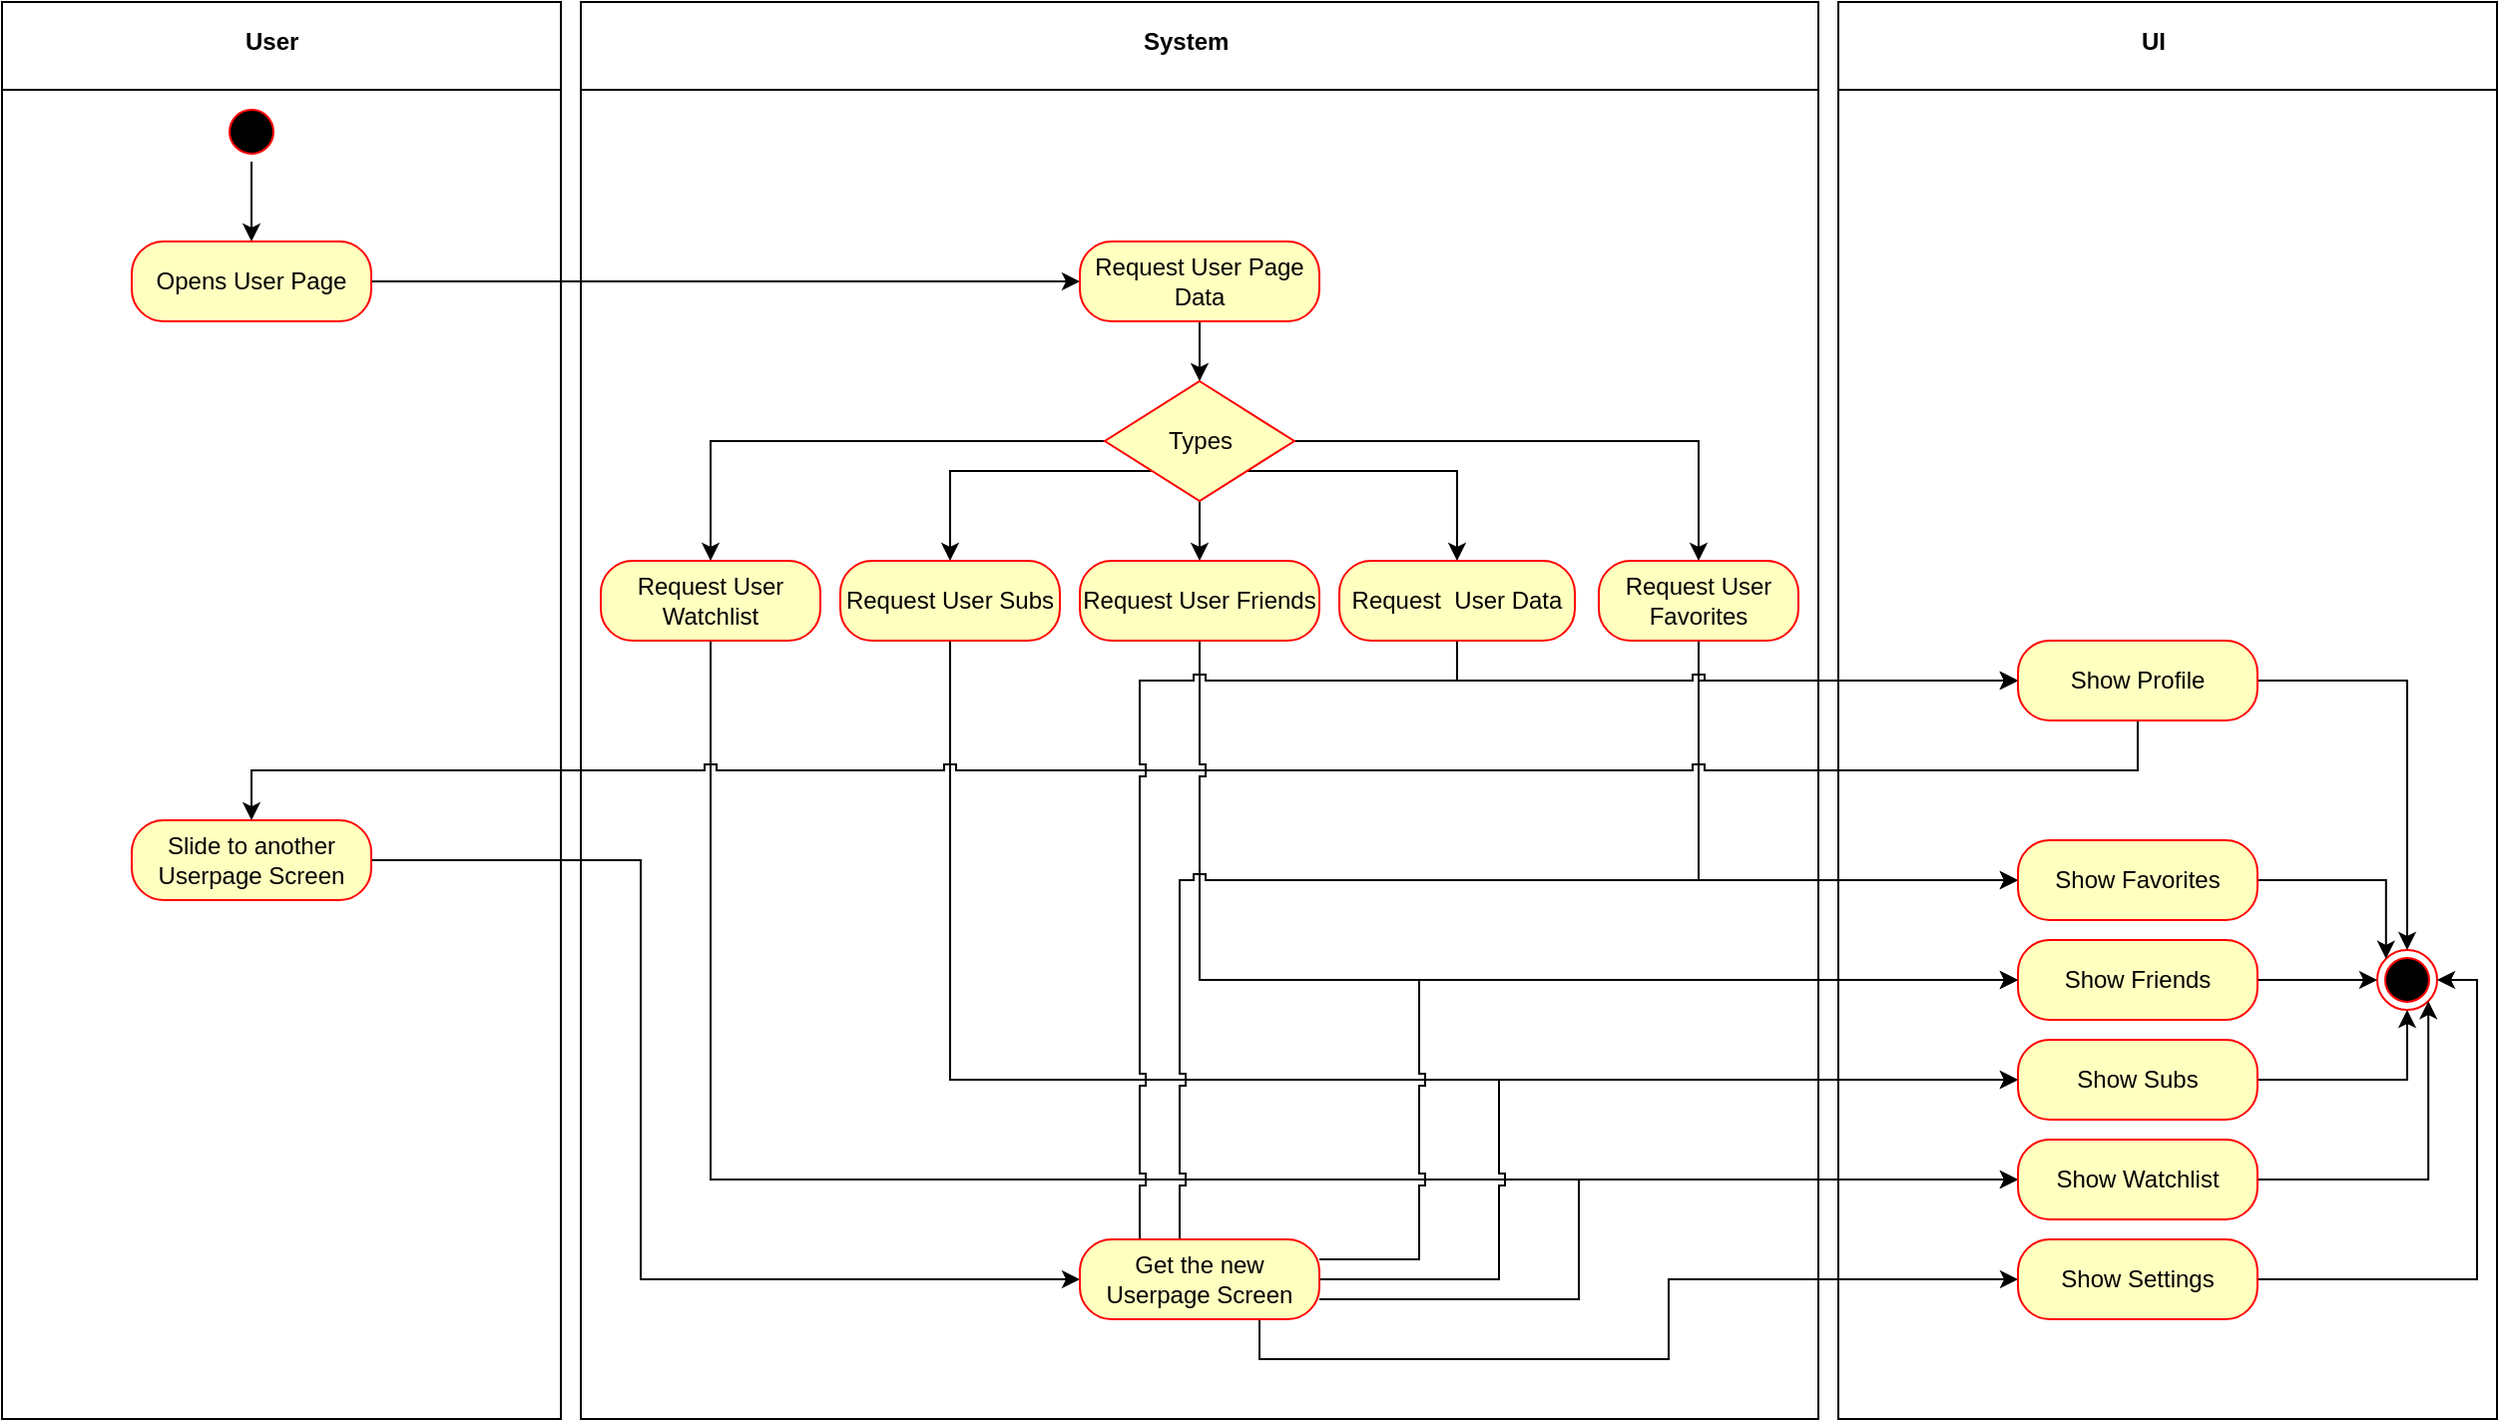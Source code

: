 <mxfile version="13.4.2" type="device"><diagram id="ZfzqjiI3UMf1jPp71bGF" name="Page-1"><mxGraphModel dx="2062" dy="1116" grid="1" gridSize="10" guides="1" tooltips="1" connect="1" arrows="1" fold="1" page="1" pageScale="1" pageWidth="583" pageHeight="827" math="0" shadow="0"><root><mxCell id="0"/><mxCell id="1" parent="0"/><mxCell id="Qbab9o7QcBTbbZ40InN3-18" value="" style="shape=internalStorage;whiteSpace=wrap;html=1;backgroundOutline=1;dx=0;dy=44;" parent="1" vertex="1"><mxGeometry width="280" height="710" as="geometry"/></mxCell><mxCell id="Qbab9o7QcBTbbZ40InN3-19" value="&lt;b&gt;User&lt;/b&gt;" style="text;html=1;resizable=0;points=[];autosize=1;align=left;verticalAlign=top;spacingTop=-4;" parent="1" vertex="1"><mxGeometry x="120" y="10" width="40" height="20" as="geometry"/></mxCell><mxCell id="Qbab9o7QcBTbbZ40InN3-22" value="" style="shape=internalStorage;whiteSpace=wrap;html=1;backgroundOutline=1;dx=0;dy=44;" parent="1" vertex="1"><mxGeometry x="290" width="620" height="710" as="geometry"/></mxCell><mxCell id="Qbab9o7QcBTbbZ40InN3-24" value="" style="shape=internalStorage;whiteSpace=wrap;html=1;backgroundOutline=1;dx=0;dy=44;" parent="1" vertex="1"><mxGeometry x="920" width="330" height="710" as="geometry"/></mxCell><mxCell id="Qbab9o7QcBTbbZ40InN3-25" value="&lt;b&gt;System&lt;/b&gt;" style="text;html=1;resizable=0;points=[];autosize=1;align=left;verticalAlign=top;spacingTop=-4;" parent="1" vertex="1"><mxGeometry x="570" y="10" width="60" height="20" as="geometry"/></mxCell><mxCell id="Qbab9o7QcBTbbZ40InN3-67" style="edgeStyle=orthogonalEdgeStyle;rounded=0;orthogonalLoop=1;jettySize=auto;html=1;exitX=0.5;exitY=1;exitDx=0;exitDy=0;entryX=0.5;entryY=0;entryDx=0;entryDy=0;" parent="1" source="Qbab9o7QcBTbbZ40InN3-26" target="Qbab9o7QcBTbbZ40InN3-63" edge="1"><mxGeometry relative="1" as="geometry"/></mxCell><mxCell id="Qbab9o7QcBTbbZ40InN3-26" value="" style="ellipse;html=1;shape=startState;fillColor=#000000;strokeColor=#ff0000;" parent="1" vertex="1"><mxGeometry x="110" y="50" width="30" height="30" as="geometry"/></mxCell><mxCell id="Qbab9o7QcBTbbZ40InN3-27" value="" style="ellipse;html=1;shape=endState;fillColor=#000000;strokeColor=#ff0000;" parent="1" vertex="1"><mxGeometry x="1190" y="475" width="30" height="30" as="geometry"/></mxCell><mxCell id="Qbab9o7QcBTbbZ40InN3-38" style="edgeStyle=orthogonalEdgeStyle;rounded=0;orthogonalLoop=1;jettySize=auto;html=1;exitX=1;exitY=0;exitDx=0;exitDy=0;entryX=0;entryY=0.5;entryDx=0;entryDy=0;" parent="1" edge="1"><mxGeometry relative="1" as="geometry"><mxPoint x="360" y="70" as="targetPoint"/></mxGeometry></mxCell><mxCell id="Qbab9o7QcBTbbZ40InN3-44" style="edgeStyle=orthogonalEdgeStyle;rounded=0;orthogonalLoop=1;jettySize=auto;html=1;exitX=1;exitY=0.5;exitDx=0;exitDy=0;entryX=0;entryY=0.5;entryDx=0;entryDy=0;" parent="1" edge="1"><mxGeometry relative="1" as="geometry"><mxPoint x="370" y="370" as="targetPoint"/></mxGeometry></mxCell><mxCell id="Qbab9o7QcBTbbZ40InN3-62" style="edgeStyle=orthogonalEdgeStyle;rounded=0;orthogonalLoop=1;jettySize=auto;html=1;exitX=1;exitY=1;exitDx=0;exitDy=0;entryX=0;entryY=0.5;entryDx=0;entryDy=0;" parent="1" edge="1"><mxGeometry relative="1" as="geometry"><mxPoint x="360" y="190" as="targetPoint"/><Array as="points"><mxPoint x="190" y="145"/><mxPoint x="190" y="190"/></Array></mxGeometry></mxCell><mxCell id="Qbab9o7QcBTbbZ40InN3-40" style="edgeStyle=orthogonalEdgeStyle;rounded=0;orthogonalLoop=1;jettySize=auto;html=1;exitX=1;exitY=0.5;exitDx=0;exitDy=0;entryX=0;entryY=0.5;entryDx=0;entryDy=0;" parent="1" edge="1"><mxGeometry relative="1" as="geometry"><mxPoint x="480" y="70" as="sourcePoint"/></mxGeometry></mxCell><mxCell id="Qbab9o7QcBTbbZ40InN3-42" style="edgeStyle=orthogonalEdgeStyle;rounded=0;orthogonalLoop=1;jettySize=auto;html=1;exitX=0.5;exitY=1;exitDx=0;exitDy=0;entryX=1;entryY=0.5;entryDx=0;entryDy=0;" parent="1" edge="1"><mxGeometry relative="1" as="geometry"><mxPoint x="480" y="130" as="targetPoint"/></mxGeometry></mxCell><mxCell id="Qbab9o7QcBTbbZ40InN3-50" style="edgeStyle=orthogonalEdgeStyle;rounded=0;orthogonalLoop=1;jettySize=auto;html=1;exitX=1;exitY=0.5;exitDx=0;exitDy=0;entryX=0;entryY=0.5;entryDx=0;entryDy=0;" parent="1" edge="1"><mxGeometry relative="1" as="geometry"><mxPoint x="665" y="370" as="targetPoint"/></mxGeometry></mxCell><mxCell id="Qbab9o7QcBTbbZ40InN3-45" style="edgeStyle=orthogonalEdgeStyle;rounded=0;orthogonalLoop=1;jettySize=auto;html=1;exitX=0.5;exitY=1;exitDx=0;exitDy=0;entryX=1;entryY=0.5;entryDx=0;entryDy=0;" parent="1" edge="1"><mxGeometry relative="1" as="geometry"><mxPoint x="725" y="390" as="sourcePoint"/></mxGeometry></mxCell><mxCell id="Qbab9o7QcBTbbZ40InN3-56" style="edgeStyle=orthogonalEdgeStyle;rounded=0;orthogonalLoop=1;jettySize=auto;html=1;exitX=1;exitY=0.5;exitDx=0;exitDy=0;entryX=0;entryY=0.5;entryDx=0;entryDy=0;" parent="1" edge="1"><mxGeometry relative="1" as="geometry"><mxPoint x="655" y="190" as="targetPoint"/></mxGeometry></mxCell><mxCell id="Qbab9o7QcBTbbZ40InN3-58" style="edgeStyle=orthogonalEdgeStyle;rounded=0;orthogonalLoop=1;jettySize=auto;html=1;exitX=0.5;exitY=1;exitDx=0;exitDy=0;entryX=1;entryY=0.5;entryDx=0;entryDy=0;" parent="1" edge="1"><mxGeometry relative="1" as="geometry"><mxPoint x="715" y="210" as="sourcePoint"/></mxGeometry></mxCell><mxCell id="Qbab9o7QcBTbbZ40InN3-69" value="" style="edgeStyle=orthogonalEdgeStyle;rounded=0;orthogonalLoop=1;jettySize=auto;html=1;" parent="1" source="Qbab9o7QcBTbbZ40InN3-63" target="Qbab9o7QcBTbbZ40InN3-68" edge="1"><mxGeometry relative="1" as="geometry"/></mxCell><mxCell id="Qbab9o7QcBTbbZ40InN3-63" value="Opens User Page" style="rounded=1;whiteSpace=wrap;html=1;arcSize=40;fontColor=#000000;fillColor=#ffffc0;strokeColor=#ff0000;" parent="1" vertex="1"><mxGeometry x="65" y="120" width="120" height="40" as="geometry"/></mxCell><mxCell id="Qbab9o7QcBTbbZ40InN3-78" style="edgeStyle=orthogonalEdgeStyle;rounded=0;orthogonalLoop=1;jettySize=auto;html=1;exitX=0.5;exitY=1;exitDx=0;exitDy=0;entryX=0.5;entryY=0;entryDx=0;entryDy=0;" parent="1" source="Qbab9o7QcBTbbZ40InN3-68" target="Qbab9o7QcBTbbZ40InN3-73" edge="1"><mxGeometry relative="1" as="geometry"/></mxCell><mxCell id="Qbab9o7QcBTbbZ40InN3-68" value="Request User Page Data" style="rounded=1;whiteSpace=wrap;html=1;arcSize=40;fontColor=#000000;fillColor=#ffffc0;strokeColor=#ff0000;" parent="1" vertex="1"><mxGeometry x="540" y="120" width="120" height="40" as="geometry"/></mxCell><mxCell id="Qbab9o7QcBTbbZ40InN3-70" value="&lt;b&gt;UI&lt;/b&gt;" style="text;html=1;resizable=0;points=[];autosize=1;align=left;verticalAlign=top;spacingTop=-4;" parent="1" vertex="1"><mxGeometry x="1070" y="10" width="30" height="20" as="geometry"/></mxCell><mxCell id="Qbab9o7QcBTbbZ40InN3-86" style="edgeStyle=orthogonalEdgeStyle;rounded=0;orthogonalLoop=1;jettySize=auto;html=1;exitX=1;exitY=1;exitDx=0;exitDy=0;entryX=0.5;entryY=0;entryDx=0;entryDy=0;" parent="1" source="Qbab9o7QcBTbbZ40InN3-73" target="Qbab9o7QcBTbbZ40InN3-83" edge="1"><mxGeometry relative="1" as="geometry"/></mxCell><mxCell id="Qbab9o7QcBTbbZ40InN3-87" style="edgeStyle=orthogonalEdgeStyle;rounded=0;orthogonalLoop=1;jettySize=auto;html=1;exitX=1;exitY=0.5;exitDx=0;exitDy=0;entryX=0.5;entryY=0;entryDx=0;entryDy=0;" parent="1" source="Qbab9o7QcBTbbZ40InN3-73" target="Qbab9o7QcBTbbZ40InN3-82" edge="1"><mxGeometry relative="1" as="geometry"/></mxCell><mxCell id="Qbab9o7QcBTbbZ40InN3-89" style="edgeStyle=orthogonalEdgeStyle;rounded=0;orthogonalLoop=1;jettySize=auto;html=1;exitX=0;exitY=0.5;exitDx=0;exitDy=0;entryX=0.5;entryY=0;entryDx=0;entryDy=0;" parent="1" source="Qbab9o7QcBTbbZ40InN3-73" target="Qbab9o7QcBTbbZ40InN3-81" edge="1"><mxGeometry relative="1" as="geometry"/></mxCell><mxCell id="bvJxuoJcDqzvd3PoXF5f-2" style="edgeStyle=orthogonalEdgeStyle;rounded=0;orthogonalLoop=1;jettySize=auto;html=1;exitX=0.5;exitY=1;exitDx=0;exitDy=0;" edge="1" parent="1" source="Qbab9o7QcBTbbZ40InN3-73" target="bvJxuoJcDqzvd3PoXF5f-1"><mxGeometry relative="1" as="geometry"/></mxCell><mxCell id="bvJxuoJcDqzvd3PoXF5f-4" style="edgeStyle=orthogonalEdgeStyle;rounded=0;orthogonalLoop=1;jettySize=auto;html=1;exitX=0;exitY=1;exitDx=0;exitDy=0;entryX=0.5;entryY=0;entryDx=0;entryDy=0;" edge="1" parent="1" source="Qbab9o7QcBTbbZ40InN3-73" target="Qbab9o7QcBTbbZ40InN3-79"><mxGeometry relative="1" as="geometry"/></mxCell><mxCell id="Qbab9o7QcBTbbZ40InN3-73" value="Types" style="rhombus;whiteSpace=wrap;html=1;fillColor=#ffffc0;strokeColor=#ff0000;" parent="1" vertex="1"><mxGeometry x="552.5" y="190" width="95" height="60" as="geometry"/></mxCell><mxCell id="bvJxuoJcDqzvd3PoXF5f-31" style="edgeStyle=orthogonalEdgeStyle;rounded=0;orthogonalLoop=1;jettySize=auto;html=1;exitX=0.5;exitY=1;exitDx=0;exitDy=0;entryX=0;entryY=0.5;entryDx=0;entryDy=0;jumpStyle=sharp;" edge="1" parent="1" source="Qbab9o7QcBTbbZ40InN3-79" target="Qbab9o7QcBTbbZ40InN3-92"><mxGeometry relative="1" as="geometry"/></mxCell><mxCell id="Qbab9o7QcBTbbZ40InN3-79" value="Request User Subs" style="rounded=1;whiteSpace=wrap;html=1;arcSize=40;fontColor=#000000;fillColor=#ffffc0;strokeColor=#ff0000;" parent="1" vertex="1"><mxGeometry x="420" y="280" width="110" height="40" as="geometry"/></mxCell><mxCell id="bvJxuoJcDqzvd3PoXF5f-32" style="edgeStyle=orthogonalEdgeStyle;rounded=0;orthogonalLoop=1;jettySize=auto;html=1;exitX=0.5;exitY=1;exitDx=0;exitDy=0;entryX=0;entryY=0.5;entryDx=0;entryDy=0;jumpStyle=sharp;" edge="1" parent="1" source="Qbab9o7QcBTbbZ40InN3-81" target="bvJxuoJcDqzvd3PoXF5f-28"><mxGeometry relative="1" as="geometry"/></mxCell><mxCell id="Qbab9o7QcBTbbZ40InN3-81" value="Request User Watchlist" style="rounded=1;whiteSpace=wrap;html=1;arcSize=40;fontColor=#000000;fillColor=#ffffc0;strokeColor=#ff0000;" parent="1" vertex="1"><mxGeometry x="300" y="280" width="110" height="40" as="geometry"/></mxCell><mxCell id="bvJxuoJcDqzvd3PoXF5f-5" style="edgeStyle=orthogonalEdgeStyle;rounded=0;orthogonalLoop=1;jettySize=auto;html=1;exitX=0.5;exitY=1;exitDx=0;exitDy=0;entryX=0;entryY=0.5;entryDx=0;entryDy=0;" edge="1" parent="1" source="Qbab9o7QcBTbbZ40InN3-82" target="Qbab9o7QcBTbbZ40InN3-93"><mxGeometry relative="1" as="geometry"/></mxCell><mxCell id="bvJxuoJcDqzvd3PoXF5f-30" style="edgeStyle=orthogonalEdgeStyle;rounded=0;orthogonalLoop=1;jettySize=auto;html=1;exitX=0.5;exitY=1;exitDx=0;exitDy=0;entryX=0;entryY=0.5;entryDx=0;entryDy=0;jumpStyle=sharp;" edge="1" parent="1" source="Qbab9o7QcBTbbZ40InN3-82" target="Qbab9o7QcBTbbZ40InN3-90"><mxGeometry relative="1" as="geometry"><Array as="points"><mxPoint x="850" y="440"/></Array></mxGeometry></mxCell><mxCell id="Qbab9o7QcBTbbZ40InN3-82" value="Request User Favorites" style="rounded=1;whiteSpace=wrap;html=1;arcSize=40;fontColor=#000000;fillColor=#ffffc0;strokeColor=#ff0000;" parent="1" vertex="1"><mxGeometry x="800" y="280" width="100" height="40" as="geometry"/></mxCell><mxCell id="bvJxuoJcDqzvd3PoXF5f-3" style="edgeStyle=orthogonalEdgeStyle;rounded=0;orthogonalLoop=1;jettySize=auto;html=1;exitX=0.5;exitY=1;exitDx=0;exitDy=0;entryX=0;entryY=0.5;entryDx=0;entryDy=0;jumpStyle=sharp;" edge="1" parent="1" source="Qbab9o7QcBTbbZ40InN3-83" target="Qbab9o7QcBTbbZ40InN3-93"><mxGeometry relative="1" as="geometry"/></mxCell><mxCell id="Qbab9o7QcBTbbZ40InN3-83" value="Request&amp;nbsp; User Data" style="rounded=1;whiteSpace=wrap;html=1;arcSize=40;fontColor=#000000;fillColor=#ffffc0;strokeColor=#ff0000;" parent="1" vertex="1"><mxGeometry x="670" y="280" width="118" height="40" as="geometry"/></mxCell><mxCell id="bvJxuoJcDqzvd3PoXF5f-40" style="edgeStyle=orthogonalEdgeStyle;rounded=0;orthogonalLoop=1;jettySize=auto;html=1;exitX=1;exitY=0.5;exitDx=0;exitDy=0;entryX=0;entryY=0;entryDx=0;entryDy=0;" edge="1" parent="1" source="Qbab9o7QcBTbbZ40InN3-90" target="Qbab9o7QcBTbbZ40InN3-27"><mxGeometry relative="1" as="geometry"/></mxCell><mxCell id="Qbab9o7QcBTbbZ40InN3-90" value="Show Favorites" style="rounded=1;whiteSpace=wrap;html=1;arcSize=40;fontColor=#000000;fillColor=#ffffc0;strokeColor=#ff0000;" parent="1" vertex="1"><mxGeometry x="1010" y="420" width="120" height="40" as="geometry"/></mxCell><mxCell id="bvJxuoJcDqzvd3PoXF5f-41" style="edgeStyle=orthogonalEdgeStyle;rounded=0;orthogonalLoop=1;jettySize=auto;html=1;exitX=1;exitY=0.5;exitDx=0;exitDy=0;entryX=0;entryY=0.5;entryDx=0;entryDy=0;" edge="1" parent="1" source="Qbab9o7QcBTbbZ40InN3-91" target="Qbab9o7QcBTbbZ40InN3-27"><mxGeometry relative="1" as="geometry"/></mxCell><mxCell id="Qbab9o7QcBTbbZ40InN3-91" value="Show Friends" style="rounded=1;whiteSpace=wrap;html=1;arcSize=40;fontColor=#000000;fillColor=#ffffc0;strokeColor=#ff0000;" parent="1" vertex="1"><mxGeometry x="1010" y="470" width="120" height="40" as="geometry"/></mxCell><mxCell id="bvJxuoJcDqzvd3PoXF5f-42" style="edgeStyle=orthogonalEdgeStyle;rounded=0;orthogonalLoop=1;jettySize=auto;html=1;exitX=1;exitY=0.5;exitDx=0;exitDy=0;entryX=0.5;entryY=1;entryDx=0;entryDy=0;" edge="1" parent="1" source="Qbab9o7QcBTbbZ40InN3-92" target="Qbab9o7QcBTbbZ40InN3-27"><mxGeometry relative="1" as="geometry"/></mxCell><mxCell id="Qbab9o7QcBTbbZ40InN3-92" value="Show Subs" style="rounded=1;whiteSpace=wrap;html=1;arcSize=40;fontColor=#000000;fillColor=#ffffc0;strokeColor=#ff0000;" parent="1" vertex="1"><mxGeometry x="1010" y="520" width="120" height="40" as="geometry"/></mxCell><mxCell id="Qbab9o7QcBTbbZ40InN3-129" style="edgeStyle=orthogonalEdgeStyle;rounded=0;orthogonalLoop=1;jettySize=auto;html=1;exitX=1;exitY=0.5;exitDx=0;exitDy=0;entryX=0.5;entryY=0;entryDx=0;entryDy=0;" parent="1" source="Qbab9o7QcBTbbZ40InN3-93" target="Qbab9o7QcBTbbZ40InN3-27" edge="1"><mxGeometry relative="1" as="geometry"/></mxCell><mxCell id="bvJxuoJcDqzvd3PoXF5f-45" style="edgeStyle=orthogonalEdgeStyle;rounded=0;orthogonalLoop=1;jettySize=auto;html=1;exitX=0.5;exitY=1;exitDx=0;exitDy=0;entryX=0.5;entryY=0;entryDx=0;entryDy=0;jumpStyle=sharp;" edge="1" parent="1" source="Qbab9o7QcBTbbZ40InN3-93" target="bvJxuoJcDqzvd3PoXF5f-6"><mxGeometry relative="1" as="geometry"/></mxCell><mxCell id="Qbab9o7QcBTbbZ40InN3-93" value="Show Profile" style="rounded=1;whiteSpace=wrap;html=1;arcSize=40;fontColor=#000000;fillColor=#ffffc0;strokeColor=#ff0000;" parent="1" vertex="1"><mxGeometry x="1010" y="320" width="120" height="40" as="geometry"/></mxCell><mxCell id="bvJxuoJcDqzvd3PoXF5f-29" style="edgeStyle=orthogonalEdgeStyle;rounded=0;orthogonalLoop=1;jettySize=auto;html=1;exitX=0.5;exitY=1;exitDx=0;exitDy=0;entryX=0;entryY=0.5;entryDx=0;entryDy=0;jumpStyle=sharp;" edge="1" parent="1" source="bvJxuoJcDqzvd3PoXF5f-1" target="Qbab9o7QcBTbbZ40InN3-91"><mxGeometry relative="1" as="geometry"><Array as="points"><mxPoint x="600" y="490"/></Array></mxGeometry></mxCell><mxCell id="bvJxuoJcDqzvd3PoXF5f-1" value="Request User Friends" style="rounded=1;whiteSpace=wrap;html=1;arcSize=40;fontColor=#000000;fillColor=#ffffc0;strokeColor=#ff0000;" vertex="1" parent="1"><mxGeometry x="540" y="280" width="120" height="40" as="geometry"/></mxCell><mxCell id="bvJxuoJcDqzvd3PoXF5f-22" style="edgeStyle=orthogonalEdgeStyle;rounded=0;orthogonalLoop=1;jettySize=auto;html=1;exitX=1;exitY=0.5;exitDx=0;exitDy=0;entryX=0;entryY=0.5;entryDx=0;entryDy=0;" edge="1" parent="1" source="bvJxuoJcDqzvd3PoXF5f-6" target="bvJxuoJcDqzvd3PoXF5f-8"><mxGeometry relative="1" as="geometry"><Array as="points"><mxPoint x="320" y="430"/><mxPoint x="320" y="640"/></Array></mxGeometry></mxCell><mxCell id="bvJxuoJcDqzvd3PoXF5f-6" value="Slide to another Userpage Screen" style="rounded=1;whiteSpace=wrap;html=1;arcSize=40;fontColor=#000000;fillColor=#ffffc0;strokeColor=#ff0000;" vertex="1" parent="1"><mxGeometry x="65" y="410" width="120" height="40" as="geometry"/></mxCell><mxCell id="bvJxuoJcDqzvd3PoXF5f-33" style="edgeStyle=orthogonalEdgeStyle;rounded=0;orthogonalLoop=1;jettySize=auto;html=1;exitX=0.75;exitY=1;exitDx=0;exitDy=0;entryX=0;entryY=0.5;entryDx=0;entryDy=0;jumpStyle=sharp;" edge="1" parent="1" source="bvJxuoJcDqzvd3PoXF5f-8" target="bvJxuoJcDqzvd3PoXF5f-27"><mxGeometry relative="1" as="geometry"/></mxCell><mxCell id="bvJxuoJcDqzvd3PoXF5f-35" style="edgeStyle=orthogonalEdgeStyle;rounded=0;orthogonalLoop=1;jettySize=auto;html=1;exitX=0.75;exitY=0;exitDx=0;exitDy=0;entryX=0;entryY=0.5;entryDx=0;entryDy=0;jumpStyle=sharp;" edge="1" parent="1" source="bvJxuoJcDqzvd3PoXF5f-8" target="Qbab9o7QcBTbbZ40InN3-90"><mxGeometry relative="1" as="geometry"><Array as="points"><mxPoint x="590" y="620"/><mxPoint x="590" y="440"/></Array></mxGeometry></mxCell><mxCell id="bvJxuoJcDqzvd3PoXF5f-36" style="edgeStyle=orthogonalEdgeStyle;rounded=0;orthogonalLoop=1;jettySize=auto;html=1;exitX=0.25;exitY=0;exitDx=0;exitDy=0;entryX=0;entryY=0.5;entryDx=0;entryDy=0;jumpStyle=sharp;sketch=0;shadow=0;" edge="1" parent="1" source="bvJxuoJcDqzvd3PoXF5f-8" target="Qbab9o7QcBTbbZ40InN3-93"><mxGeometry relative="1" as="geometry"><Array as="points"><mxPoint x="570" y="340"/></Array></mxGeometry></mxCell><mxCell id="bvJxuoJcDqzvd3PoXF5f-37" style="edgeStyle=orthogonalEdgeStyle;rounded=0;orthogonalLoop=1;jettySize=auto;html=1;exitX=1;exitY=0.25;exitDx=0;exitDy=0;entryX=0;entryY=0.5;entryDx=0;entryDy=0;jumpStyle=sharp;" edge="1" parent="1" source="bvJxuoJcDqzvd3PoXF5f-8" target="Qbab9o7QcBTbbZ40InN3-91"><mxGeometry relative="1" as="geometry"><Array as="points"><mxPoint x="710" y="630"/><mxPoint x="710" y="490"/></Array></mxGeometry></mxCell><mxCell id="bvJxuoJcDqzvd3PoXF5f-38" style="edgeStyle=orthogonalEdgeStyle;rounded=0;orthogonalLoop=1;jettySize=auto;html=1;exitX=1;exitY=0.5;exitDx=0;exitDy=0;entryX=0;entryY=0.5;entryDx=0;entryDy=0;jumpStyle=sharp;" edge="1" parent="1" source="bvJxuoJcDqzvd3PoXF5f-8" target="Qbab9o7QcBTbbZ40InN3-92"><mxGeometry relative="1" as="geometry"><Array as="points"><mxPoint x="750" y="640"/><mxPoint x="750" y="540"/></Array></mxGeometry></mxCell><mxCell id="bvJxuoJcDqzvd3PoXF5f-39" style="edgeStyle=orthogonalEdgeStyle;rounded=0;orthogonalLoop=1;jettySize=auto;html=1;exitX=1;exitY=0.75;exitDx=0;exitDy=0;entryX=0;entryY=0.5;entryDx=0;entryDy=0;jumpStyle=sharp;" edge="1" parent="1" source="bvJxuoJcDqzvd3PoXF5f-8" target="bvJxuoJcDqzvd3PoXF5f-28"><mxGeometry relative="1" as="geometry"><Array as="points"><mxPoint x="790" y="650"/><mxPoint x="790" y="590"/></Array></mxGeometry></mxCell><mxCell id="bvJxuoJcDqzvd3PoXF5f-8" value="Get the new Userpage Screen" style="rounded=1;whiteSpace=wrap;html=1;arcSize=40;fontColor=#000000;fillColor=#ffffc0;strokeColor=#ff0000;" vertex="1" parent="1"><mxGeometry x="540" y="620" width="120" height="40" as="geometry"/></mxCell><mxCell id="bvJxuoJcDqzvd3PoXF5f-44" style="edgeStyle=orthogonalEdgeStyle;rounded=0;orthogonalLoop=1;jettySize=auto;html=1;exitX=1;exitY=0.5;exitDx=0;exitDy=0;entryX=1;entryY=0.5;entryDx=0;entryDy=0;" edge="1" parent="1" source="bvJxuoJcDqzvd3PoXF5f-27" target="Qbab9o7QcBTbbZ40InN3-27"><mxGeometry relative="1" as="geometry"/></mxCell><mxCell id="bvJxuoJcDqzvd3PoXF5f-27" value="Show Settings" style="rounded=1;whiteSpace=wrap;html=1;arcSize=40;fontColor=#000000;fillColor=#ffffc0;strokeColor=#ff0000;" vertex="1" parent="1"><mxGeometry x="1010" y="620" width="120" height="40" as="geometry"/></mxCell><mxCell id="bvJxuoJcDqzvd3PoXF5f-43" style="edgeStyle=orthogonalEdgeStyle;rounded=0;orthogonalLoop=1;jettySize=auto;html=1;exitX=1;exitY=0.5;exitDx=0;exitDy=0;entryX=1;entryY=1;entryDx=0;entryDy=0;" edge="1" parent="1" source="bvJxuoJcDqzvd3PoXF5f-28" target="Qbab9o7QcBTbbZ40InN3-27"><mxGeometry relative="1" as="geometry"/></mxCell><mxCell id="bvJxuoJcDqzvd3PoXF5f-28" value="Show Watchlist" style="rounded=1;whiteSpace=wrap;html=1;arcSize=40;fontColor=#000000;fillColor=#ffffc0;strokeColor=#ff0000;" vertex="1" parent="1"><mxGeometry x="1010" y="570" width="120" height="40" as="geometry"/></mxCell></root></mxGraphModel></diagram></mxfile>